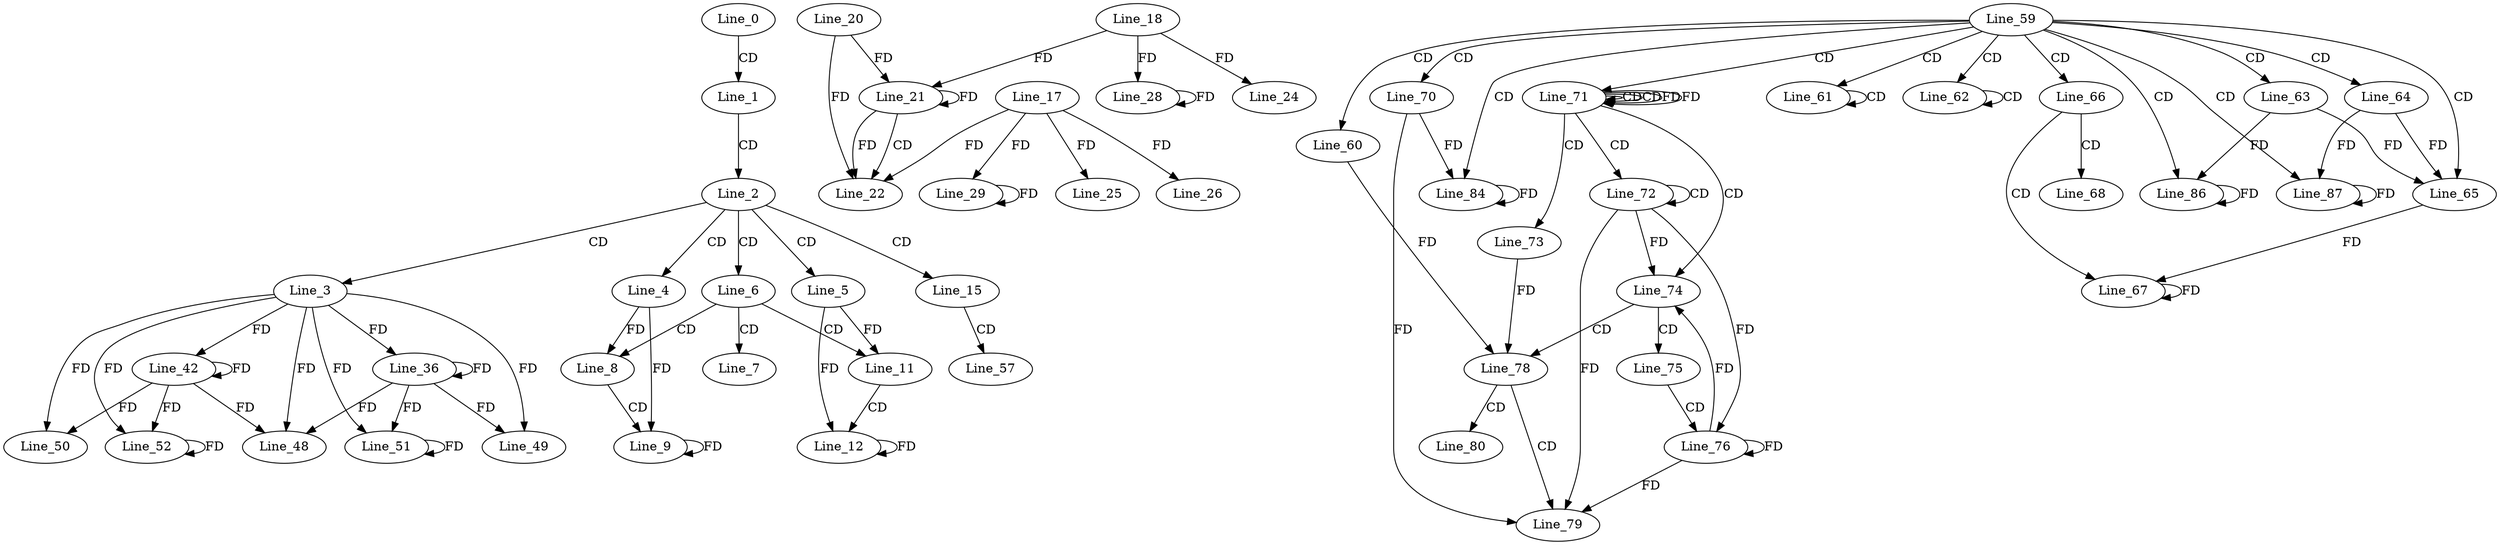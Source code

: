 digraph G {
  Line_0;
  Line_1;
  Line_2;
  Line_3;
  Line_4;
  Line_5;
  Line_6;
  Line_7;
  Line_8;
  Line_8;
  Line_9;
  Line_9;
  Line_9;
  Line_11;
  Line_11;
  Line_12;
  Line_12;
  Line_12;
  Line_15;
  Line_21;
  Line_20;
  Line_21;
  Line_18;
  Line_21;
  Line_22;
  Line_17;
  Line_24;
  Line_25;
  Line_26;
  Line_28;
  Line_29;
  Line_36;
  Line_36;
  Line_42;
  Line_42;
  Line_48;
  Line_48;
  Line_49;
  Line_50;
  Line_51;
  Line_52;
  Line_57;
  Line_59;
  Line_60;
  Line_61;
  Line_61;
  Line_62;
  Line_62;
  Line_63;
  Line_64;
  Line_65;
  Line_65;
  Line_66;
  Line_67;
  Line_68;
  Line_70;
  Line_71;
  Line_71;
  Line_71;
  Line_72;
  Line_72;
  Line_73;
  Line_74;
  Line_74;
  Line_74;
  Line_75;
  Line_76;
  Line_78;
  Line_79;
  Line_80;
  Line_84;
  Line_86;
  Line_87;
  Line_0 -> Line_1 [ label="CD" ];
  Line_1 -> Line_2 [ label="CD" ];
  Line_2 -> Line_3 [ label="CD" ];
  Line_2 -> Line_4 [ label="CD" ];
  Line_2 -> Line_5 [ label="CD" ];
  Line_2 -> Line_6 [ label="CD" ];
  Line_6 -> Line_7 [ label="CD" ];
  Line_6 -> Line_8 [ label="CD" ];
  Line_4 -> Line_8 [ label="FD" ];
  Line_8 -> Line_9 [ label="CD" ];
  Line_4 -> Line_9 [ label="FD" ];
  Line_9 -> Line_9 [ label="FD" ];
  Line_6 -> Line_11 [ label="CD" ];
  Line_5 -> Line_11 [ label="FD" ];
  Line_11 -> Line_12 [ label="CD" ];
  Line_5 -> Line_12 [ label="FD" ];
  Line_12 -> Line_12 [ label="FD" ];
  Line_2 -> Line_15 [ label="CD" ];
  Line_21 -> Line_21 [ label="FD" ];
  Line_20 -> Line_21 [ label="FD" ];
  Line_18 -> Line_21 [ label="FD" ];
  Line_21 -> Line_22 [ label="CD" ];
  Line_17 -> Line_22 [ label="FD" ];
  Line_21 -> Line_22 [ label="FD" ];
  Line_20 -> Line_22 [ label="FD" ];
  Line_18 -> Line_24 [ label="FD" ];
  Line_17 -> Line_25 [ label="FD" ];
  Line_17 -> Line_26 [ label="FD" ];
  Line_18 -> Line_28 [ label="FD" ];
  Line_28 -> Line_28 [ label="FD" ];
  Line_17 -> Line_29 [ label="FD" ];
  Line_29 -> Line_29 [ label="FD" ];
  Line_3 -> Line_36 [ label="FD" ];
  Line_36 -> Line_36 [ label="FD" ];
  Line_3 -> Line_42 [ label="FD" ];
  Line_42 -> Line_42 [ label="FD" ];
  Line_3 -> Line_48 [ label="FD" ];
  Line_42 -> Line_48 [ label="FD" ];
  Line_36 -> Line_48 [ label="FD" ];
  Line_3 -> Line_49 [ label="FD" ];
  Line_36 -> Line_49 [ label="FD" ];
  Line_3 -> Line_50 [ label="FD" ];
  Line_42 -> Line_50 [ label="FD" ];
  Line_3 -> Line_51 [ label="FD" ];
  Line_36 -> Line_51 [ label="FD" ];
  Line_51 -> Line_51 [ label="FD" ];
  Line_3 -> Line_52 [ label="FD" ];
  Line_42 -> Line_52 [ label="FD" ];
  Line_52 -> Line_52 [ label="FD" ];
  Line_15 -> Line_57 [ label="CD" ];
  Line_59 -> Line_60 [ label="CD" ];
  Line_59 -> Line_61 [ label="CD" ];
  Line_61 -> Line_61 [ label="CD" ];
  Line_59 -> Line_62 [ label="CD" ];
  Line_62 -> Line_62 [ label="CD" ];
  Line_59 -> Line_63 [ label="CD" ];
  Line_59 -> Line_64 [ label="CD" ];
  Line_59 -> Line_65 [ label="CD" ];
  Line_63 -> Line_65 [ label="FD" ];
  Line_64 -> Line_65 [ label="FD" ];
  Line_59 -> Line_66 [ label="CD" ];
  Line_66 -> Line_67 [ label="CD" ];
  Line_65 -> Line_67 [ label="FD" ];
  Line_67 -> Line_67 [ label="FD" ];
  Line_66 -> Line_68 [ label="CD" ];
  Line_59 -> Line_70 [ label="CD" ];
  Line_59 -> Line_71 [ label="CD" ];
  Line_71 -> Line_71 [ label="CD" ];
  Line_71 -> Line_71 [ label="CD" ];
  Line_71 -> Line_71 [ label="FD" ];
  Line_71 -> Line_72 [ label="CD" ];
  Line_72 -> Line_72 [ label="CD" ];
  Line_71 -> Line_73 [ label="CD" ];
  Line_71 -> Line_74 [ label="CD" ];
  Line_72 -> Line_74 [ label="FD" ];
  Line_74 -> Line_75 [ label="CD" ];
  Line_75 -> Line_76 [ label="CD" ];
  Line_72 -> Line_76 [ label="FD" ];
  Line_76 -> Line_76 [ label="FD" ];
  Line_74 -> Line_78 [ label="CD" ];
  Line_73 -> Line_78 [ label="FD" ];
  Line_60 -> Line_78 [ label="FD" ];
  Line_78 -> Line_79 [ label="CD" ];
  Line_70 -> Line_79 [ label="FD" ];
  Line_72 -> Line_79 [ label="FD" ];
  Line_76 -> Line_79 [ label="FD" ];
  Line_78 -> Line_80 [ label="CD" ];
  Line_59 -> Line_84 [ label="CD" ];
  Line_70 -> Line_84 [ label="FD" ];
  Line_84 -> Line_84 [ label="FD" ];
  Line_59 -> Line_86 [ label="CD" ];
  Line_63 -> Line_86 [ label="FD" ];
  Line_86 -> Line_86 [ label="FD" ];
  Line_59 -> Line_87 [ label="CD" ];
  Line_64 -> Line_87 [ label="FD" ];
  Line_87 -> Line_87 [ label="FD" ];
  Line_71 -> Line_71 [ label="FD" ];
  Line_76 -> Line_74 [ label="FD" ];
}
